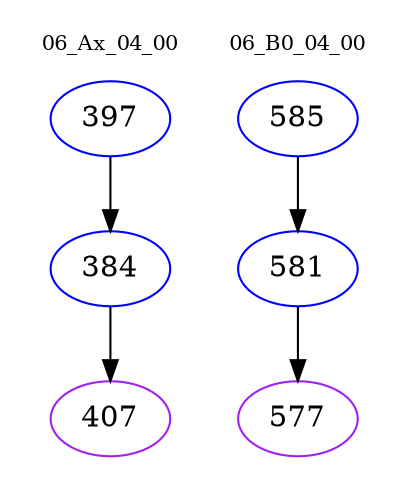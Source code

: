 digraph{
subgraph cluster_0 {
color = white
label = "06_Ax_04_00";
fontsize=10;
T0_397 [label="397", color="blue"]
T0_397 -> T0_384 [color="black"]
T0_384 [label="384", color="blue"]
T0_384 -> T0_407 [color="black"]
T0_407 [label="407", color="purple"]
}
subgraph cluster_1 {
color = white
label = "06_B0_04_00";
fontsize=10;
T1_585 [label="585", color="blue"]
T1_585 -> T1_581 [color="black"]
T1_581 [label="581", color="blue"]
T1_581 -> T1_577 [color="black"]
T1_577 [label="577", color="purple"]
}
}
